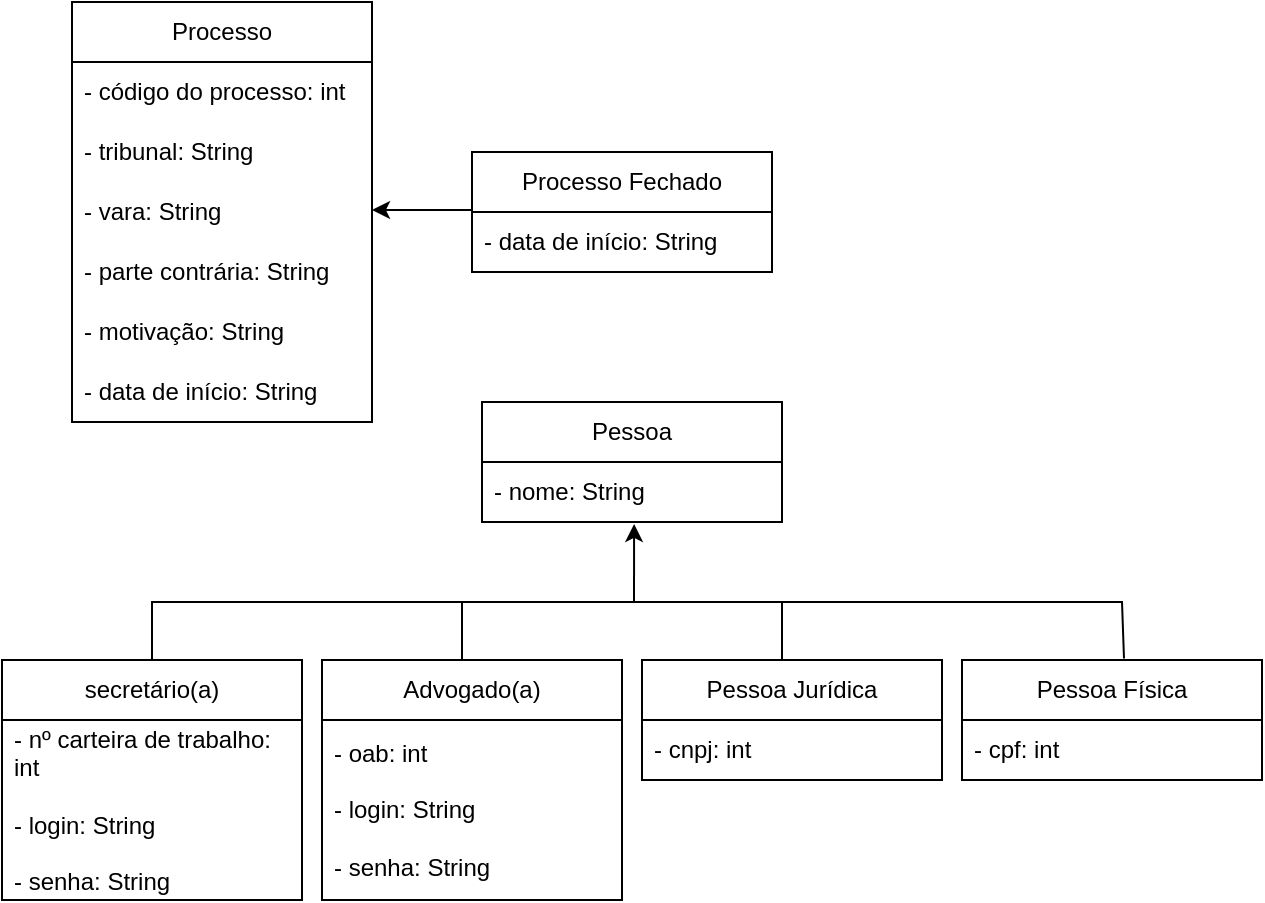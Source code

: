 <mxfile version="22.1.0" type="device">
  <diagram name="Page-1" id="c4acf3e9-155e-7222-9cf6-157b1a14988f">
    <mxGraphModel dx="1600" dy="869" grid="1" gridSize="10" guides="1" tooltips="1" connect="1" arrows="1" fold="1" page="1" pageScale="1" pageWidth="850" pageHeight="1100" background="none" math="0" shadow="0">
      <root>
        <mxCell id="0" />
        <mxCell id="1" parent="0" />
        <mxCell id="Ky59wfYFs1N-8h2T3Rqq-1" value="Pessoa" style="swimlane;fontStyle=0;childLayout=stackLayout;horizontal=1;startSize=30;horizontalStack=0;resizeParent=1;resizeParentMax=0;resizeLast=0;collapsible=1;marginBottom=0;whiteSpace=wrap;html=1;" vertex="1" parent="1">
          <mxGeometry x="280" y="830" width="150" height="60" as="geometry" />
        </mxCell>
        <mxCell id="Ky59wfYFs1N-8h2T3Rqq-2" value="- nome: String" style="text;strokeColor=none;fillColor=none;align=left;verticalAlign=middle;spacingLeft=4;spacingRight=4;overflow=hidden;points=[[0,0.5],[1,0.5]];portConstraint=eastwest;rotatable=0;whiteSpace=wrap;html=1;" vertex="1" parent="Ky59wfYFs1N-8h2T3Rqq-1">
          <mxGeometry y="30" width="150" height="30" as="geometry" />
        </mxCell>
        <mxCell id="Ky59wfYFs1N-8h2T3Rqq-5" value="Pessoa Física" style="swimlane;fontStyle=0;childLayout=stackLayout;horizontal=1;startSize=30;horizontalStack=0;resizeParent=1;resizeParentMax=0;resizeLast=0;collapsible=1;marginBottom=0;whiteSpace=wrap;html=1;" vertex="1" parent="1">
          <mxGeometry x="520" y="959" width="150" height="60" as="geometry" />
        </mxCell>
        <mxCell id="Ky59wfYFs1N-8h2T3Rqq-6" value="- cpf: int" style="text;strokeColor=none;fillColor=none;align=left;verticalAlign=middle;spacingLeft=4;spacingRight=4;overflow=hidden;points=[[0,0.5],[1,0.5]];portConstraint=eastwest;rotatable=0;whiteSpace=wrap;html=1;" vertex="1" parent="Ky59wfYFs1N-8h2T3Rqq-5">
          <mxGeometry y="30" width="150" height="30" as="geometry" />
        </mxCell>
        <mxCell id="Ky59wfYFs1N-8h2T3Rqq-7" value="Pessoa Jurídica" style="swimlane;fontStyle=0;childLayout=stackLayout;horizontal=1;startSize=30;horizontalStack=0;resizeParent=1;resizeParentMax=0;resizeLast=0;collapsible=1;marginBottom=0;whiteSpace=wrap;html=1;" vertex="1" parent="1">
          <mxGeometry x="360" y="959" width="150" height="60" as="geometry" />
        </mxCell>
        <mxCell id="Ky59wfYFs1N-8h2T3Rqq-8" value="- cnpj: int" style="text;strokeColor=none;fillColor=none;align=left;verticalAlign=middle;spacingLeft=4;spacingRight=4;overflow=hidden;points=[[0,0.5],[1,0.5]];portConstraint=eastwest;rotatable=0;whiteSpace=wrap;html=1;" vertex="1" parent="Ky59wfYFs1N-8h2T3Rqq-7">
          <mxGeometry y="30" width="150" height="30" as="geometry" />
        </mxCell>
        <mxCell id="Ky59wfYFs1N-8h2T3Rqq-16" value="Advogado(a)" style="swimlane;fontStyle=0;childLayout=stackLayout;horizontal=1;startSize=30;horizontalStack=0;resizeParent=1;resizeParentMax=0;resizeLast=0;collapsible=1;marginBottom=0;whiteSpace=wrap;html=1;" vertex="1" parent="1">
          <mxGeometry x="200" y="959" width="150" height="120" as="geometry" />
        </mxCell>
        <mxCell id="Ky59wfYFs1N-8h2T3Rqq-17" value="- oab: int&lt;br&gt;&lt;br&gt;- login: String&lt;br&gt;&lt;br&gt;- senha: String" style="text;strokeColor=none;fillColor=none;align=left;verticalAlign=middle;spacingLeft=4;spacingRight=4;overflow=hidden;points=[[0,0.5],[1,0.5]];portConstraint=eastwest;rotatable=0;whiteSpace=wrap;html=1;" vertex="1" parent="Ky59wfYFs1N-8h2T3Rqq-16">
          <mxGeometry y="30" width="150" height="90" as="geometry" />
        </mxCell>
        <mxCell id="Ky59wfYFs1N-8h2T3Rqq-18" value="secretário(a)" style="swimlane;fontStyle=0;childLayout=stackLayout;horizontal=1;startSize=30;horizontalStack=0;resizeParent=1;resizeParentMax=0;resizeLast=0;collapsible=1;marginBottom=0;whiteSpace=wrap;html=1;" vertex="1" parent="1">
          <mxGeometry x="40" y="959" width="150" height="120" as="geometry" />
        </mxCell>
        <mxCell id="Ky59wfYFs1N-8h2T3Rqq-19" value="- nº carteira de trabalho: int&lt;br&gt;&lt;br&gt;- login: String&lt;br&gt;&lt;br&gt;- senha: String" style="text;strokeColor=none;fillColor=none;align=left;verticalAlign=middle;spacingLeft=4;spacingRight=4;overflow=hidden;points=[[0,0.5],[1,0.5]];portConstraint=eastwest;rotatable=0;whiteSpace=wrap;html=1;" vertex="1" parent="Ky59wfYFs1N-8h2T3Rqq-18">
          <mxGeometry y="30" width="150" height="90" as="geometry" />
        </mxCell>
        <mxCell id="Ky59wfYFs1N-8h2T3Rqq-20" value="" style="endArrow=none;html=1;rounded=0;exitX=0.5;exitY=0;exitDx=0;exitDy=0;entryX=0.54;entryY=-0.013;entryDx=0;entryDy=0;entryPerimeter=0;" edge="1" parent="1" source="Ky59wfYFs1N-8h2T3Rqq-18" target="Ky59wfYFs1N-8h2T3Rqq-5">
          <mxGeometry width="50" height="50" relative="1" as="geometry">
            <mxPoint x="110" y="950" as="sourcePoint" />
            <mxPoint x="590" y="950" as="targetPoint" />
            <Array as="points">
              <mxPoint x="115" y="930" />
              <mxPoint x="270" y="930" />
              <mxPoint x="490" y="930" />
              <mxPoint x="600" y="930" />
            </Array>
          </mxGeometry>
        </mxCell>
        <mxCell id="Ky59wfYFs1N-8h2T3Rqq-21" value="" style="endArrow=none;html=1;rounded=0;exitX=0.5;exitY=0;exitDx=0;exitDy=0;" edge="1" parent="1">
          <mxGeometry width="50" height="50" relative="1" as="geometry">
            <mxPoint x="430" y="959" as="sourcePoint" />
            <mxPoint x="430" y="930" as="targetPoint" />
            <Array as="points" />
          </mxGeometry>
        </mxCell>
        <mxCell id="Ky59wfYFs1N-8h2T3Rqq-25" value="" style="endArrow=none;html=1;rounded=0;" edge="1" parent="1">
          <mxGeometry width="50" height="50" relative="1" as="geometry">
            <mxPoint x="270" y="959" as="sourcePoint" />
            <mxPoint x="270" y="930" as="targetPoint" />
          </mxGeometry>
        </mxCell>
        <mxCell id="Ky59wfYFs1N-8h2T3Rqq-29" value="" style="endArrow=classic;html=1;rounded=0;entryX=0.507;entryY=1.033;entryDx=0;entryDy=0;entryPerimeter=0;" edge="1" parent="1" target="Ky59wfYFs1N-8h2T3Rqq-2">
          <mxGeometry width="50" height="50" relative="1" as="geometry">
            <mxPoint x="356" y="930" as="sourcePoint" />
            <mxPoint x="400" y="880" as="targetPoint" />
          </mxGeometry>
        </mxCell>
        <mxCell id="Ky59wfYFs1N-8h2T3Rqq-30" value="Processo" style="swimlane;fontStyle=0;childLayout=stackLayout;horizontal=1;startSize=30;horizontalStack=0;resizeParent=1;resizeParentMax=0;resizeLast=0;collapsible=1;marginBottom=0;whiteSpace=wrap;html=1;" vertex="1" parent="1">
          <mxGeometry x="75" y="630" width="150" height="210" as="geometry" />
        </mxCell>
        <mxCell id="Ky59wfYFs1N-8h2T3Rqq-31" value="- código do processo: int" style="text;strokeColor=none;fillColor=none;align=left;verticalAlign=middle;spacingLeft=4;spacingRight=4;overflow=hidden;points=[[0,0.5],[1,0.5]];portConstraint=eastwest;rotatable=0;whiteSpace=wrap;html=1;" vertex="1" parent="Ky59wfYFs1N-8h2T3Rqq-30">
          <mxGeometry y="30" width="150" height="30" as="geometry" />
        </mxCell>
        <mxCell id="Ky59wfYFs1N-8h2T3Rqq-32" value="- tribunal: String" style="text;strokeColor=none;fillColor=none;align=left;verticalAlign=middle;spacingLeft=4;spacingRight=4;overflow=hidden;points=[[0,0.5],[1,0.5]];portConstraint=eastwest;rotatable=0;whiteSpace=wrap;html=1;" vertex="1" parent="Ky59wfYFs1N-8h2T3Rqq-30">
          <mxGeometry y="60" width="150" height="30" as="geometry" />
        </mxCell>
        <mxCell id="Ky59wfYFs1N-8h2T3Rqq-33" value="- vara: String" style="text;strokeColor=none;fillColor=none;align=left;verticalAlign=middle;spacingLeft=4;spacingRight=4;overflow=hidden;points=[[0,0.5],[1,0.5]];portConstraint=eastwest;rotatable=0;whiteSpace=wrap;html=1;" vertex="1" parent="Ky59wfYFs1N-8h2T3Rqq-30">
          <mxGeometry y="90" width="150" height="30" as="geometry" />
        </mxCell>
        <mxCell id="Ky59wfYFs1N-8h2T3Rqq-34" value="- parte contrária: String" style="text;strokeColor=none;fillColor=none;align=left;verticalAlign=middle;spacingLeft=4;spacingRight=4;overflow=hidden;points=[[0,0.5],[1,0.5]];portConstraint=eastwest;rotatable=0;whiteSpace=wrap;html=1;" vertex="1" parent="Ky59wfYFs1N-8h2T3Rqq-30">
          <mxGeometry y="120" width="150" height="30" as="geometry" />
        </mxCell>
        <mxCell id="Ky59wfYFs1N-8h2T3Rqq-35" value="- motivação: String" style="text;strokeColor=none;fillColor=none;align=left;verticalAlign=middle;spacingLeft=4;spacingRight=4;overflow=hidden;points=[[0,0.5],[1,0.5]];portConstraint=eastwest;rotatable=0;whiteSpace=wrap;html=1;" vertex="1" parent="Ky59wfYFs1N-8h2T3Rqq-30">
          <mxGeometry y="150" width="150" height="30" as="geometry" />
        </mxCell>
        <mxCell id="Ky59wfYFs1N-8h2T3Rqq-45" value="- data de início: String" style="text;strokeColor=none;fillColor=none;align=left;verticalAlign=middle;spacingLeft=4;spacingRight=4;overflow=hidden;points=[[0,0.5],[1,0.5]];portConstraint=eastwest;rotatable=0;whiteSpace=wrap;html=1;" vertex="1" parent="Ky59wfYFs1N-8h2T3Rqq-30">
          <mxGeometry y="180" width="150" height="30" as="geometry" />
        </mxCell>
        <mxCell id="Ky59wfYFs1N-8h2T3Rqq-38" style="edgeStyle=orthogonalEdgeStyle;rounded=0;orthogonalLoop=1;jettySize=auto;html=1;exitX=1;exitY=0.5;exitDx=0;exitDy=0;" edge="1" parent="Ky59wfYFs1N-8h2T3Rqq-30" source="Ky59wfYFs1N-8h2T3Rqq-33" target="Ky59wfYFs1N-8h2T3Rqq-33">
          <mxGeometry relative="1" as="geometry" />
        </mxCell>
        <mxCell id="Ky59wfYFs1N-8h2T3Rqq-55" value="" style="edgeStyle=orthogonalEdgeStyle;rounded=0;orthogonalLoop=1;jettySize=auto;html=1;entryX=0.962;entryY=-0.036;entryDx=0;entryDy=0;entryPerimeter=0;" edge="1" parent="1">
          <mxGeometry relative="1" as="geometry">
            <mxPoint x="280.7" y="720.045" as="sourcePoint" />
            <mxPoint x="225.0" y="733.96" as="targetPoint" />
            <Array as="points">
              <mxPoint x="281" y="734" />
            </Array>
          </mxGeometry>
        </mxCell>
        <mxCell id="Ky59wfYFs1N-8h2T3Rqq-46" value="Processo Fechado" style="swimlane;fontStyle=0;childLayout=stackLayout;horizontal=1;startSize=30;horizontalStack=0;resizeParent=1;resizeParentMax=0;resizeLast=0;collapsible=1;marginBottom=0;whiteSpace=wrap;html=1;" vertex="1" parent="1">
          <mxGeometry x="275" y="705" width="150" height="60" as="geometry" />
        </mxCell>
        <mxCell id="Ky59wfYFs1N-8h2T3Rqq-52" value="- data de início: String" style="text;strokeColor=none;fillColor=none;align=left;verticalAlign=middle;spacingLeft=4;spacingRight=4;overflow=hidden;points=[[0,0.5],[1,0.5]];portConstraint=eastwest;rotatable=0;whiteSpace=wrap;html=1;" vertex="1" parent="Ky59wfYFs1N-8h2T3Rqq-46">
          <mxGeometry y="30" width="150" height="30" as="geometry" />
        </mxCell>
        <mxCell id="Ky59wfYFs1N-8h2T3Rqq-53" style="edgeStyle=orthogonalEdgeStyle;rounded=0;orthogonalLoop=1;jettySize=auto;html=1;exitX=1;exitY=0.5;exitDx=0;exitDy=0;" edge="1" parent="Ky59wfYFs1N-8h2T3Rqq-46">
          <mxGeometry relative="1" as="geometry">
            <mxPoint x="150" y="105" as="sourcePoint" />
            <mxPoint x="150" y="105" as="targetPoint" />
          </mxGeometry>
        </mxCell>
      </root>
    </mxGraphModel>
  </diagram>
</mxfile>
